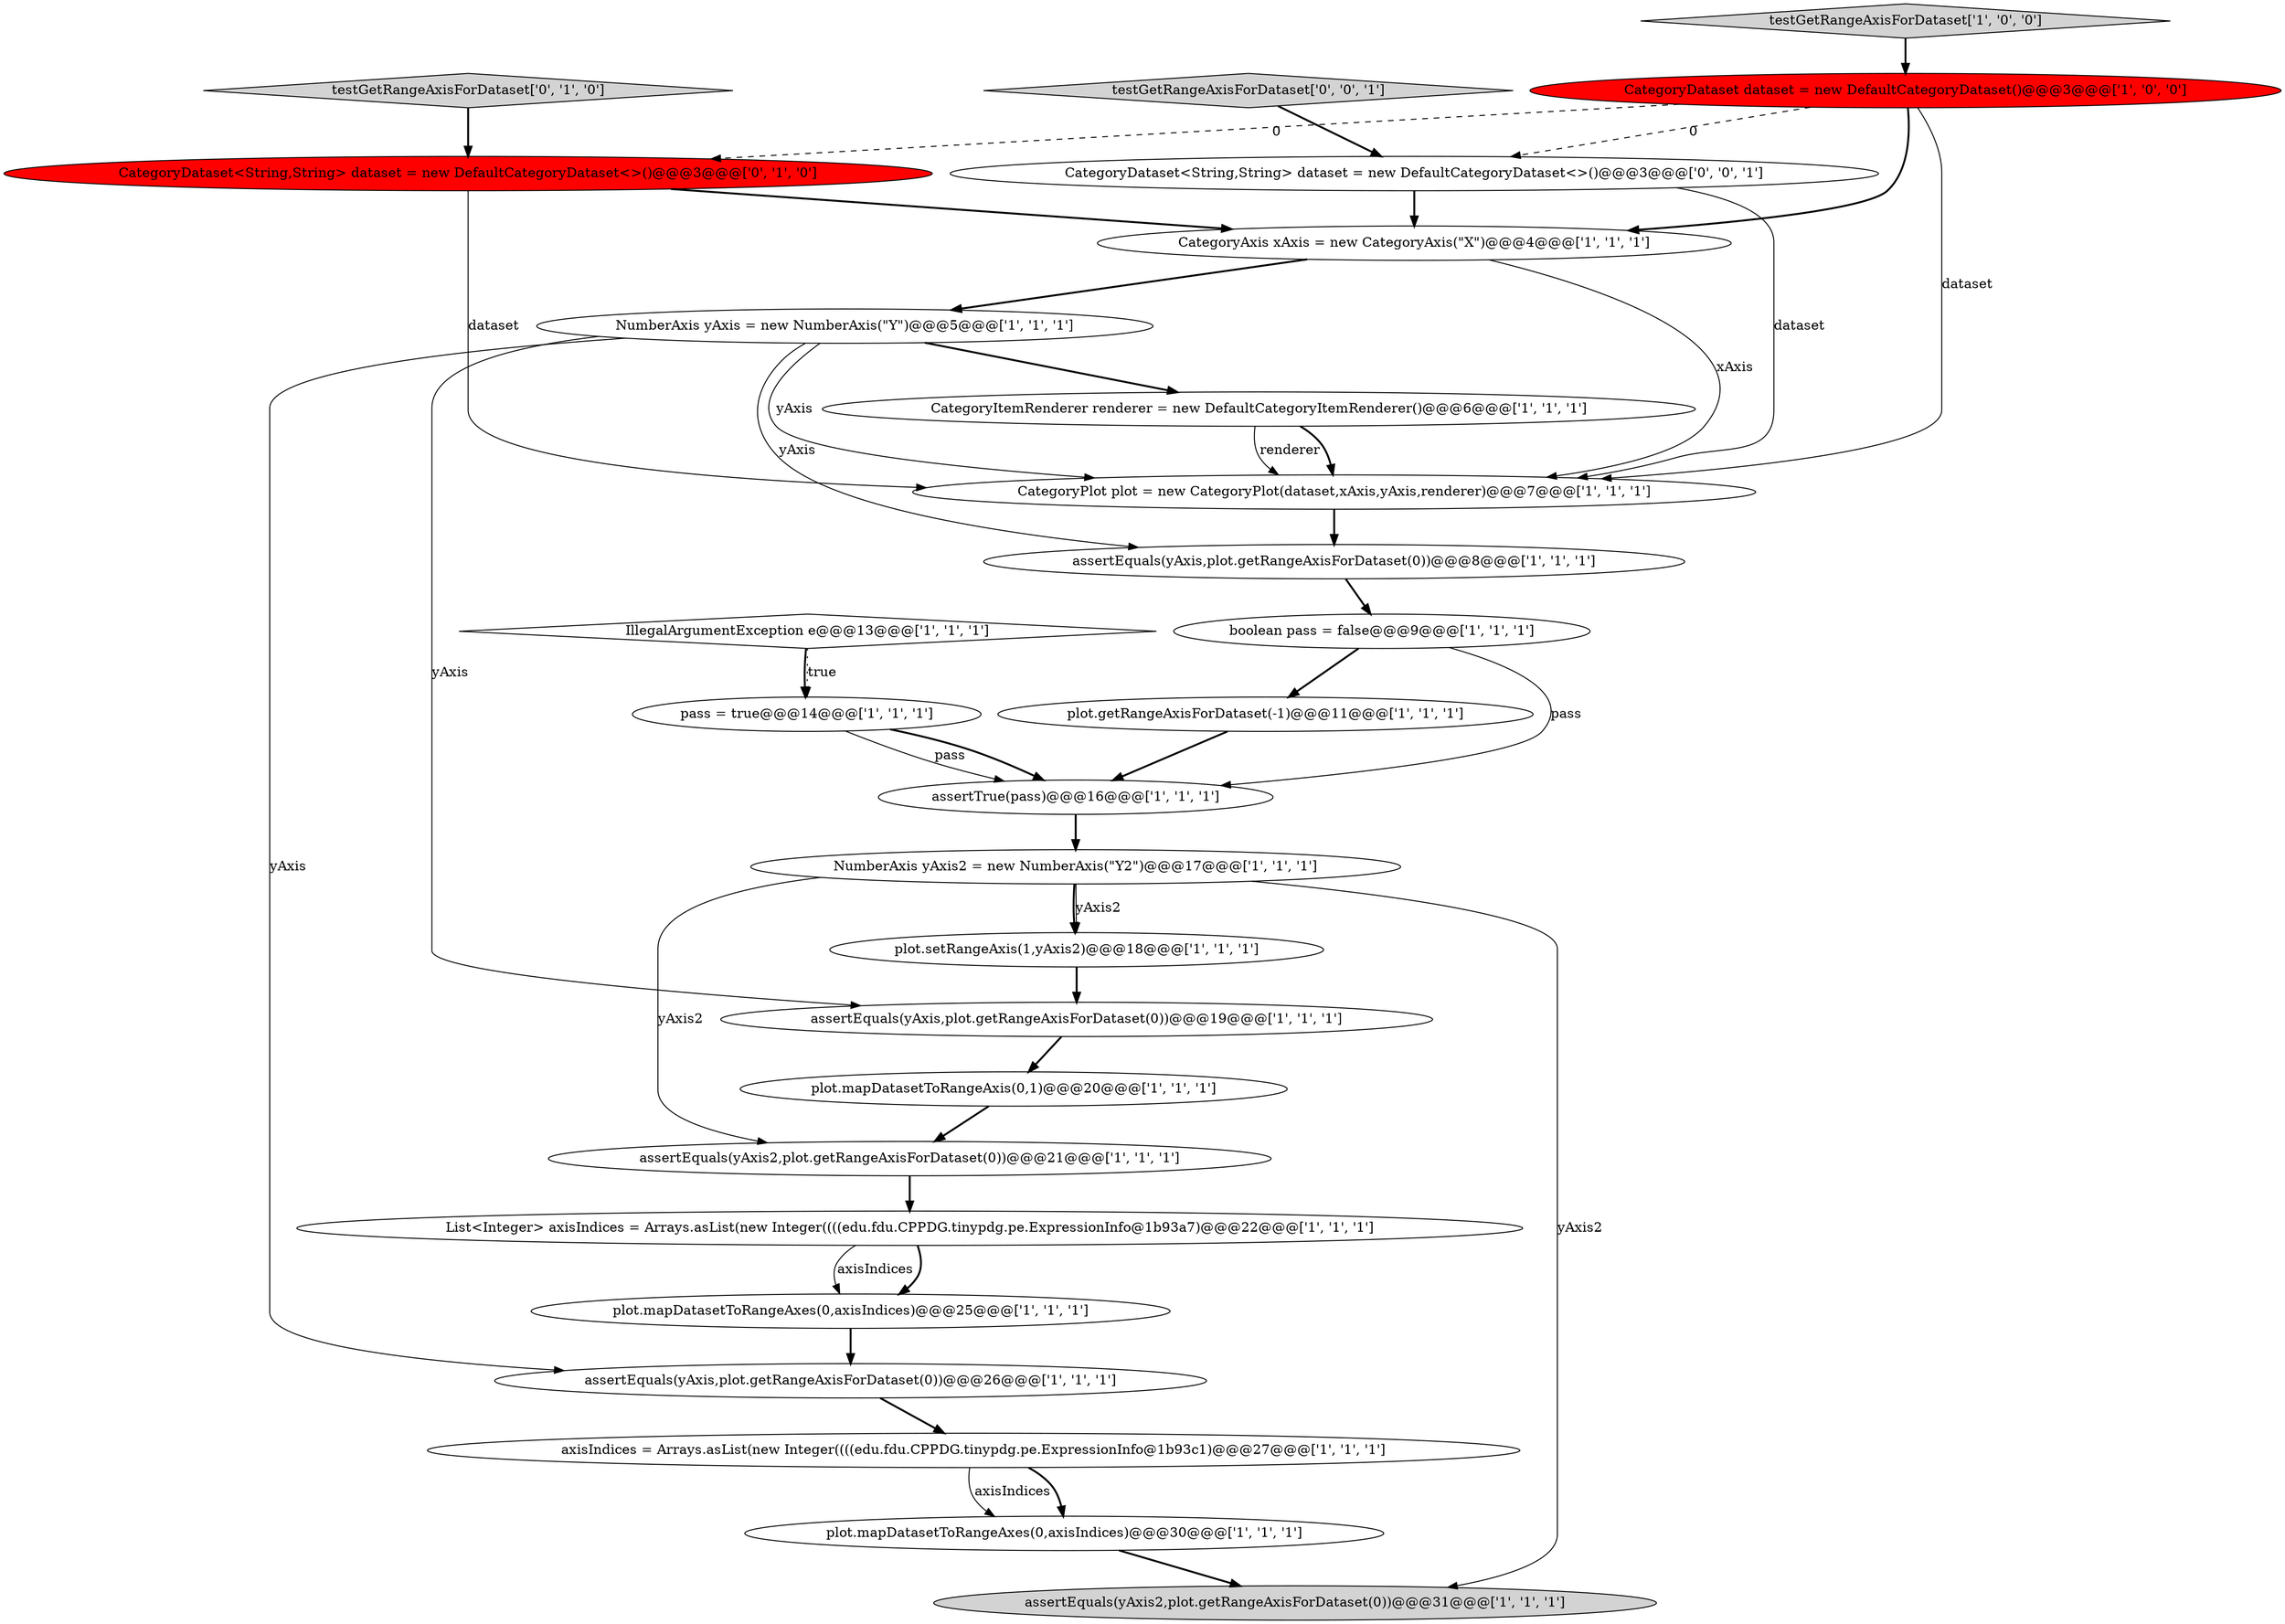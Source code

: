 digraph {
1 [style = filled, label = "plot.setRangeAxis(1,yAxis2)@@@18@@@['1', '1', '1']", fillcolor = white, shape = ellipse image = "AAA0AAABBB1BBB"];
7 [style = filled, label = "plot.mapDatasetToRangeAxes(0,axisIndices)@@@25@@@['1', '1', '1']", fillcolor = white, shape = ellipse image = "AAA0AAABBB1BBB"];
11 [style = filled, label = "CategoryItemRenderer renderer = new DefaultCategoryItemRenderer()@@@6@@@['1', '1', '1']", fillcolor = white, shape = ellipse image = "AAA0AAABBB1BBB"];
26 [style = filled, label = "testGetRangeAxisForDataset['0', '0', '1']", fillcolor = lightgray, shape = diamond image = "AAA0AAABBB3BBB"];
13 [style = filled, label = "NumberAxis yAxis = new NumberAxis(\"Y\")@@@5@@@['1', '1', '1']", fillcolor = white, shape = ellipse image = "AAA0AAABBB1BBB"];
3 [style = filled, label = "assertEquals(yAxis,plot.getRangeAxisForDataset(0))@@@8@@@['1', '1', '1']", fillcolor = white, shape = ellipse image = "AAA0AAABBB1BBB"];
16 [style = filled, label = "boolean pass = false@@@9@@@['1', '1', '1']", fillcolor = white, shape = ellipse image = "AAA0AAABBB1BBB"];
10 [style = filled, label = "plot.getRangeAxisForDataset(-1)@@@11@@@['1', '1', '1']", fillcolor = white, shape = ellipse image = "AAA0AAABBB1BBB"];
23 [style = filled, label = "testGetRangeAxisForDataset['0', '1', '0']", fillcolor = lightgray, shape = diamond image = "AAA0AAABBB2BBB"];
5 [style = filled, label = "plot.mapDatasetToRangeAxis(0,1)@@@20@@@['1', '1', '1']", fillcolor = white, shape = ellipse image = "AAA0AAABBB1BBB"];
25 [style = filled, label = "CategoryDataset<String,String> dataset = new DefaultCategoryDataset<>()@@@3@@@['0', '0', '1']", fillcolor = white, shape = ellipse image = "AAA0AAABBB3BBB"];
17 [style = filled, label = "assertEquals(yAxis2,plot.getRangeAxisForDataset(0))@@@31@@@['1', '1', '1']", fillcolor = lightgray, shape = ellipse image = "AAA0AAABBB1BBB"];
2 [style = filled, label = "assertEquals(yAxis2,plot.getRangeAxisForDataset(0))@@@21@@@['1', '1', '1']", fillcolor = white, shape = ellipse image = "AAA0AAABBB1BBB"];
18 [style = filled, label = "plot.mapDatasetToRangeAxes(0,axisIndices)@@@30@@@['1', '1', '1']", fillcolor = white, shape = ellipse image = "AAA0AAABBB1BBB"];
0 [style = filled, label = "NumberAxis yAxis2 = new NumberAxis(\"Y2\")@@@17@@@['1', '1', '1']", fillcolor = white, shape = ellipse image = "AAA0AAABBB1BBB"];
22 [style = filled, label = "List<Integer> axisIndices = Arrays.asList(new Integer((((edu.fdu.CPPDG.tinypdg.pe.ExpressionInfo@1b93a7)@@@22@@@['1', '1', '1']", fillcolor = white, shape = ellipse image = "AAA0AAABBB1BBB"];
12 [style = filled, label = "CategoryAxis xAxis = new CategoryAxis(\"X\")@@@4@@@['1', '1', '1']", fillcolor = white, shape = ellipse image = "AAA0AAABBB1BBB"];
4 [style = filled, label = "CategoryDataset dataset = new DefaultCategoryDataset()@@@3@@@['1', '0', '0']", fillcolor = red, shape = ellipse image = "AAA1AAABBB1BBB"];
15 [style = filled, label = "assertEquals(yAxis,plot.getRangeAxisForDataset(0))@@@19@@@['1', '1', '1']", fillcolor = white, shape = ellipse image = "AAA0AAABBB1BBB"];
14 [style = filled, label = "axisIndices = Arrays.asList(new Integer((((edu.fdu.CPPDG.tinypdg.pe.ExpressionInfo@1b93c1)@@@27@@@['1', '1', '1']", fillcolor = white, shape = ellipse image = "AAA0AAABBB1BBB"];
9 [style = filled, label = "pass = true@@@14@@@['1', '1', '1']", fillcolor = white, shape = ellipse image = "AAA0AAABBB1BBB"];
19 [style = filled, label = "CategoryPlot plot = new CategoryPlot(dataset,xAxis,yAxis,renderer)@@@7@@@['1', '1', '1']", fillcolor = white, shape = ellipse image = "AAA0AAABBB1BBB"];
20 [style = filled, label = "assertTrue(pass)@@@16@@@['1', '1', '1']", fillcolor = white, shape = ellipse image = "AAA0AAABBB1BBB"];
8 [style = filled, label = "assertEquals(yAxis,plot.getRangeAxisForDataset(0))@@@26@@@['1', '1', '1']", fillcolor = white, shape = ellipse image = "AAA0AAABBB1BBB"];
21 [style = filled, label = "IllegalArgumentException e@@@13@@@['1', '1', '1']", fillcolor = white, shape = diamond image = "AAA0AAABBB1BBB"];
24 [style = filled, label = "CategoryDataset<String,String> dataset = new DefaultCategoryDataset<>()@@@3@@@['0', '1', '0']", fillcolor = red, shape = ellipse image = "AAA1AAABBB2BBB"];
6 [style = filled, label = "testGetRangeAxisForDataset['1', '0', '0']", fillcolor = lightgray, shape = diamond image = "AAA0AAABBB1BBB"];
0->2 [style = solid, label="yAxis2"];
24->12 [style = bold, label=""];
10->20 [style = bold, label=""];
11->19 [style = solid, label="renderer"];
13->3 [style = solid, label="yAxis"];
9->20 [style = solid, label="pass"];
16->10 [style = bold, label=""];
0->17 [style = solid, label="yAxis2"];
1->15 [style = bold, label=""];
4->19 [style = solid, label="dataset"];
26->25 [style = bold, label=""];
20->0 [style = bold, label=""];
18->17 [style = bold, label=""];
8->14 [style = bold, label=""];
9->20 [style = bold, label=""];
3->16 [style = bold, label=""];
11->19 [style = bold, label=""];
7->8 [style = bold, label=""];
13->11 [style = bold, label=""];
13->19 [style = solid, label="yAxis"];
22->7 [style = bold, label=""];
15->5 [style = bold, label=""];
16->20 [style = solid, label="pass"];
24->19 [style = solid, label="dataset"];
4->25 [style = dashed, label="0"];
12->13 [style = bold, label=""];
6->4 [style = bold, label=""];
5->2 [style = bold, label=""];
23->24 [style = bold, label=""];
21->9 [style = bold, label=""];
21->9 [style = dotted, label="true"];
22->7 [style = solid, label="axisIndices"];
0->1 [style = solid, label="yAxis2"];
25->12 [style = bold, label=""];
0->1 [style = bold, label=""];
12->19 [style = solid, label="xAxis"];
13->15 [style = solid, label="yAxis"];
13->8 [style = solid, label="yAxis"];
14->18 [style = solid, label="axisIndices"];
4->12 [style = bold, label=""];
25->19 [style = solid, label="dataset"];
14->18 [style = bold, label=""];
4->24 [style = dashed, label="0"];
2->22 [style = bold, label=""];
19->3 [style = bold, label=""];
}
